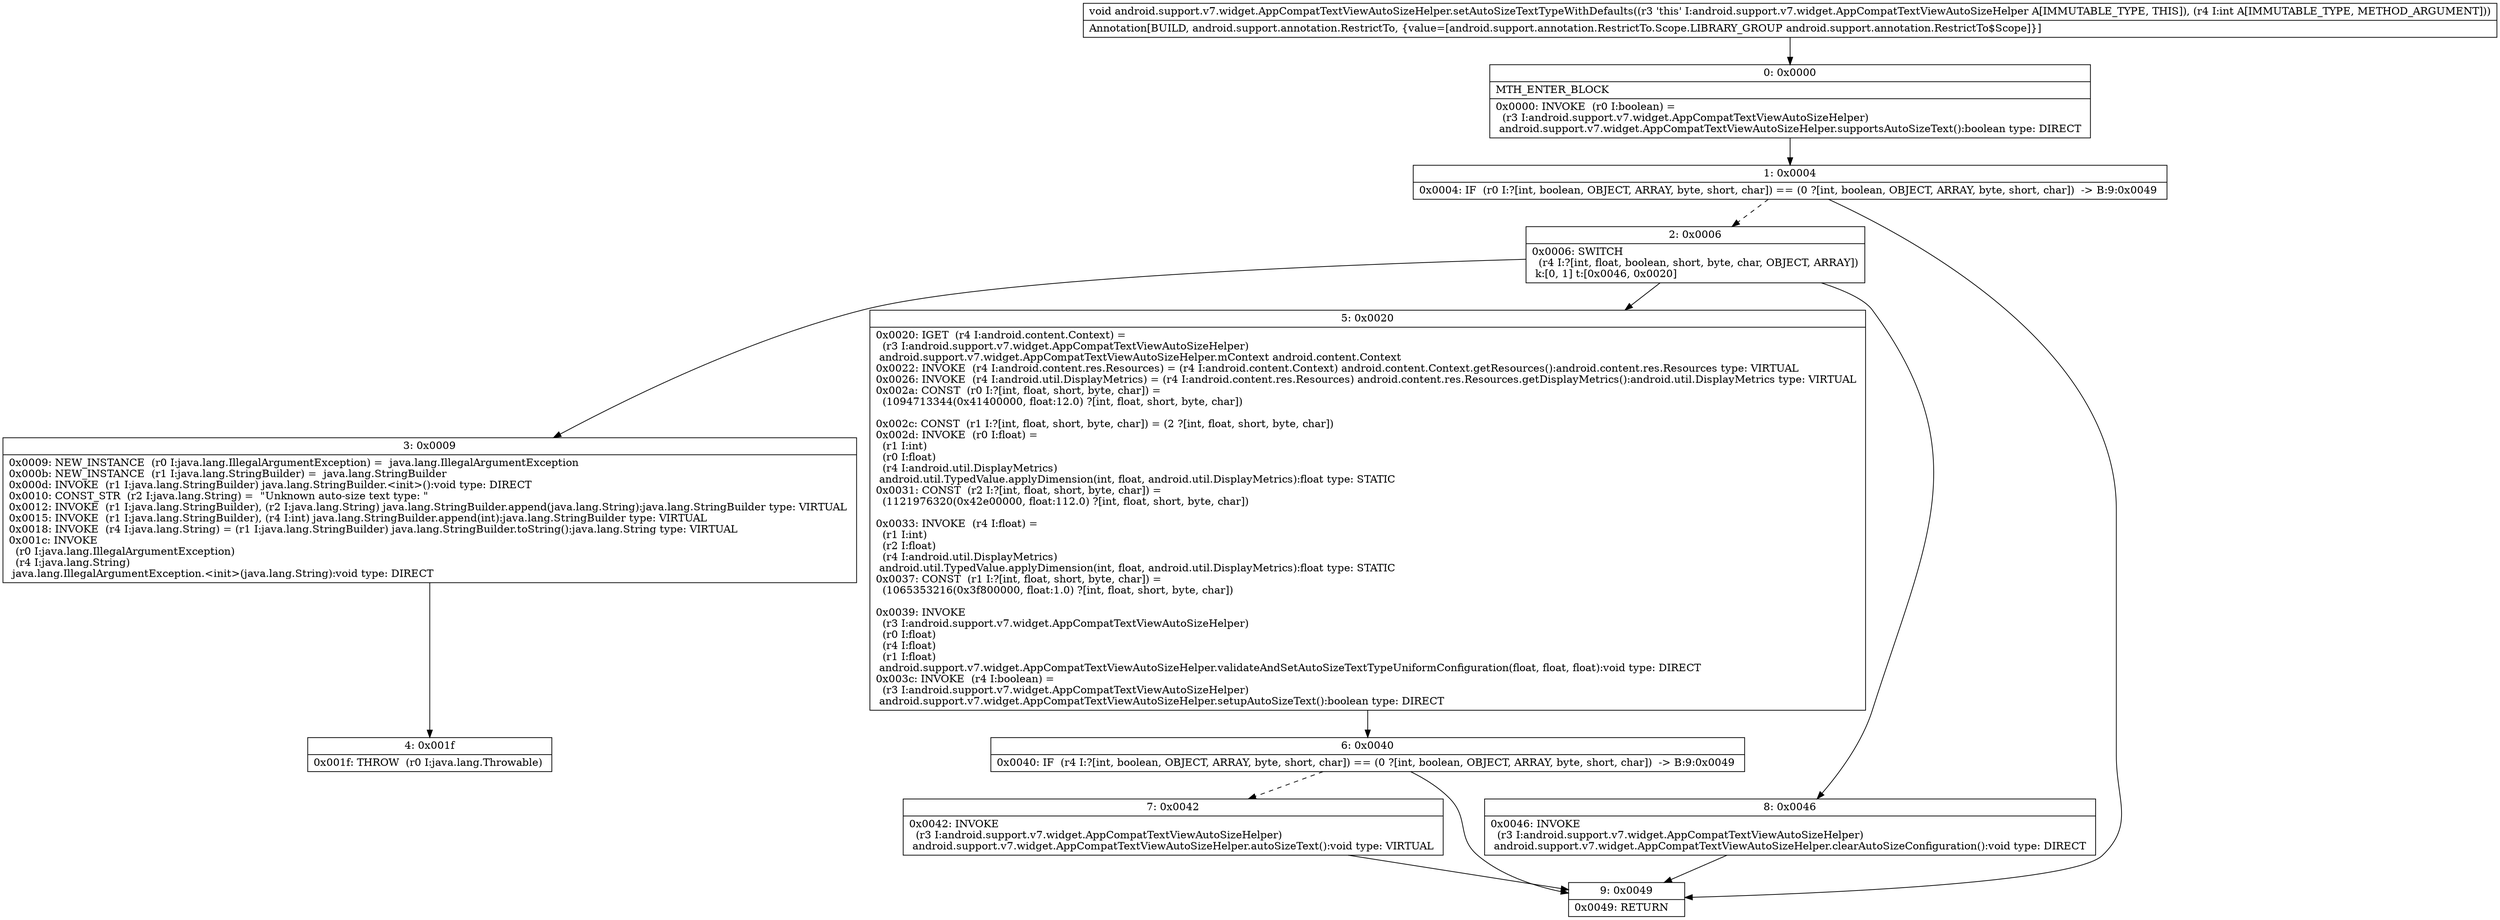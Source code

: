 digraph "CFG forandroid.support.v7.widget.AppCompatTextViewAutoSizeHelper.setAutoSizeTextTypeWithDefaults(I)V" {
Node_0 [shape=record,label="{0\:\ 0x0000|MTH_ENTER_BLOCK\l|0x0000: INVOKE  (r0 I:boolean) = \l  (r3 I:android.support.v7.widget.AppCompatTextViewAutoSizeHelper)\l android.support.v7.widget.AppCompatTextViewAutoSizeHelper.supportsAutoSizeText():boolean type: DIRECT \l}"];
Node_1 [shape=record,label="{1\:\ 0x0004|0x0004: IF  (r0 I:?[int, boolean, OBJECT, ARRAY, byte, short, char]) == (0 ?[int, boolean, OBJECT, ARRAY, byte, short, char])  \-\> B:9:0x0049 \l}"];
Node_2 [shape=record,label="{2\:\ 0x0006|0x0006: SWITCH  \l  (r4 I:?[int, float, boolean, short, byte, char, OBJECT, ARRAY])\l k:[0, 1] t:[0x0046, 0x0020] \l}"];
Node_3 [shape=record,label="{3\:\ 0x0009|0x0009: NEW_INSTANCE  (r0 I:java.lang.IllegalArgumentException) =  java.lang.IllegalArgumentException \l0x000b: NEW_INSTANCE  (r1 I:java.lang.StringBuilder) =  java.lang.StringBuilder \l0x000d: INVOKE  (r1 I:java.lang.StringBuilder) java.lang.StringBuilder.\<init\>():void type: DIRECT \l0x0010: CONST_STR  (r2 I:java.lang.String) =  \"Unknown auto\-size text type: \" \l0x0012: INVOKE  (r1 I:java.lang.StringBuilder), (r2 I:java.lang.String) java.lang.StringBuilder.append(java.lang.String):java.lang.StringBuilder type: VIRTUAL \l0x0015: INVOKE  (r1 I:java.lang.StringBuilder), (r4 I:int) java.lang.StringBuilder.append(int):java.lang.StringBuilder type: VIRTUAL \l0x0018: INVOKE  (r4 I:java.lang.String) = (r1 I:java.lang.StringBuilder) java.lang.StringBuilder.toString():java.lang.String type: VIRTUAL \l0x001c: INVOKE  \l  (r0 I:java.lang.IllegalArgumentException)\l  (r4 I:java.lang.String)\l java.lang.IllegalArgumentException.\<init\>(java.lang.String):void type: DIRECT \l}"];
Node_4 [shape=record,label="{4\:\ 0x001f|0x001f: THROW  (r0 I:java.lang.Throwable) \l}"];
Node_5 [shape=record,label="{5\:\ 0x0020|0x0020: IGET  (r4 I:android.content.Context) = \l  (r3 I:android.support.v7.widget.AppCompatTextViewAutoSizeHelper)\l android.support.v7.widget.AppCompatTextViewAutoSizeHelper.mContext android.content.Context \l0x0022: INVOKE  (r4 I:android.content.res.Resources) = (r4 I:android.content.Context) android.content.Context.getResources():android.content.res.Resources type: VIRTUAL \l0x0026: INVOKE  (r4 I:android.util.DisplayMetrics) = (r4 I:android.content.res.Resources) android.content.res.Resources.getDisplayMetrics():android.util.DisplayMetrics type: VIRTUAL \l0x002a: CONST  (r0 I:?[int, float, short, byte, char]) = \l  (1094713344(0x41400000, float:12.0) ?[int, float, short, byte, char])\l \l0x002c: CONST  (r1 I:?[int, float, short, byte, char]) = (2 ?[int, float, short, byte, char]) \l0x002d: INVOKE  (r0 I:float) = \l  (r1 I:int)\l  (r0 I:float)\l  (r4 I:android.util.DisplayMetrics)\l android.util.TypedValue.applyDimension(int, float, android.util.DisplayMetrics):float type: STATIC \l0x0031: CONST  (r2 I:?[int, float, short, byte, char]) = \l  (1121976320(0x42e00000, float:112.0) ?[int, float, short, byte, char])\l \l0x0033: INVOKE  (r4 I:float) = \l  (r1 I:int)\l  (r2 I:float)\l  (r4 I:android.util.DisplayMetrics)\l android.util.TypedValue.applyDimension(int, float, android.util.DisplayMetrics):float type: STATIC \l0x0037: CONST  (r1 I:?[int, float, short, byte, char]) = \l  (1065353216(0x3f800000, float:1.0) ?[int, float, short, byte, char])\l \l0x0039: INVOKE  \l  (r3 I:android.support.v7.widget.AppCompatTextViewAutoSizeHelper)\l  (r0 I:float)\l  (r4 I:float)\l  (r1 I:float)\l android.support.v7.widget.AppCompatTextViewAutoSizeHelper.validateAndSetAutoSizeTextTypeUniformConfiguration(float, float, float):void type: DIRECT \l0x003c: INVOKE  (r4 I:boolean) = \l  (r3 I:android.support.v7.widget.AppCompatTextViewAutoSizeHelper)\l android.support.v7.widget.AppCompatTextViewAutoSizeHelper.setupAutoSizeText():boolean type: DIRECT \l}"];
Node_6 [shape=record,label="{6\:\ 0x0040|0x0040: IF  (r4 I:?[int, boolean, OBJECT, ARRAY, byte, short, char]) == (0 ?[int, boolean, OBJECT, ARRAY, byte, short, char])  \-\> B:9:0x0049 \l}"];
Node_7 [shape=record,label="{7\:\ 0x0042|0x0042: INVOKE  \l  (r3 I:android.support.v7.widget.AppCompatTextViewAutoSizeHelper)\l android.support.v7.widget.AppCompatTextViewAutoSizeHelper.autoSizeText():void type: VIRTUAL \l}"];
Node_8 [shape=record,label="{8\:\ 0x0046|0x0046: INVOKE  \l  (r3 I:android.support.v7.widget.AppCompatTextViewAutoSizeHelper)\l android.support.v7.widget.AppCompatTextViewAutoSizeHelper.clearAutoSizeConfiguration():void type: DIRECT \l}"];
Node_9 [shape=record,label="{9\:\ 0x0049|0x0049: RETURN   \l}"];
MethodNode[shape=record,label="{void android.support.v7.widget.AppCompatTextViewAutoSizeHelper.setAutoSizeTextTypeWithDefaults((r3 'this' I:android.support.v7.widget.AppCompatTextViewAutoSizeHelper A[IMMUTABLE_TYPE, THIS]), (r4 I:int A[IMMUTABLE_TYPE, METHOD_ARGUMENT]))  | Annotation[BUILD, android.support.annotation.RestrictTo, \{value=[android.support.annotation.RestrictTo.Scope.LIBRARY_GROUP android.support.annotation.RestrictTo$Scope]\}]\l}"];
MethodNode -> Node_0;
Node_0 -> Node_1;
Node_1 -> Node_2[style=dashed];
Node_1 -> Node_9;
Node_2 -> Node_3;
Node_2 -> Node_5;
Node_2 -> Node_8;
Node_3 -> Node_4;
Node_5 -> Node_6;
Node_6 -> Node_7[style=dashed];
Node_6 -> Node_9;
Node_7 -> Node_9;
Node_8 -> Node_9;
}

